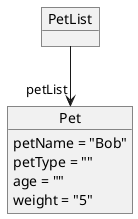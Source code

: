 @startuml

object PetList
object Pet

Pet : petName = "Bob"
Pet : petType = ""
Pet : age = ""
Pet : weight = "5"

PetList --> "petList" Pet

@enduml

